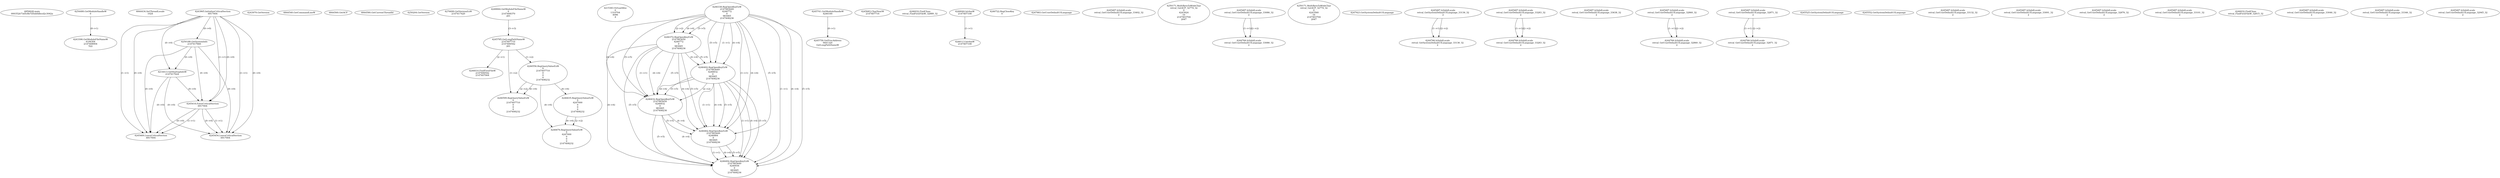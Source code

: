 // Global SCDG with merge call
digraph {
	0 [label="6850628.main
000352b73d5c8b7d5eb0dfecd2c3042a"]
	1 [label="4254480.GetModuleHandleW
0"]
	2 [label="6844434.SetThreadLocale
1024"]
	3 [label="4243965.InitializeCriticalSection
6917004"]
	4 [label="4243979.GetVersion
"]
	5 [label="4250188.GetSystemInfo
2147417660"]
	3 -> 5 [label="(0-->0)"]
	6 [label="6844540.GetCommandLineW
"]
	7 [label="4214413.GetStartupInfoW
2147417624"]
	3 -> 7 [label="(0-->0)"]
	5 -> 7 [label="(0-->0)"]
	8 [label="6844560.GetACP
"]
	9 [label="6844580.GetCurrentThreadId
"]
	10 [label="4250204.GetVersion
"]
	11 [label="4276690.GetVersionExW
2147417420"]
	12 [label="4243306.GetModuleFileNameW
4194304
2147408904
522"]
	1 -> 12 [label="(0-->1)"]
	13 [label="4248064.GetModuleFileNameW
0
2147408370
261"]
	14 [label="4215383.VirtualAlloc
0
1310704
4096
4"]
	15 [label="4246338.RegOpenKeyExW
2147483649
4246772
0
983065
2147408236"]
	16 [label="4246372.RegOpenKeyExW
2147483650
4246772
0
983065
2147408236"]
	15 -> 16 [label="(2-->2)"]
	15 -> 16 [label="(4-->4)"]
	15 -> 16 [label="(5-->5)"]
	17 [label="4245741.GetModuleHandleW
4246160"]
	18 [label="4245758.GetProcAddress
9441320
GetLongPathNameW"]
	17 -> 18 [label="(0-->1)"]
	19 [label="4245785.GetLongPathNameW
2147407710
2147406542
261"]
	13 -> 19 [label="(3-->3)"]
	20 [label="4245683.CharNextW
2147407716"]
	21 [label="4246014.FindFirstFileW
2147406542
2147407064"]
	19 -> 21 [label="(2-->1)"]
	22 [label="4246032.FindClose
retval_FindFirstFileW_32889_32"]
	23 [label="4246044.lstrlenW
2147407108"]
	24 [label="4246113.lstrlenW
2147407108"]
	23 -> 24 [label="(1-->1)"]
	25 [label="4246556.RegQueryValueExW
0
2147407710
0
0
0
2147408232"]
	19 -> 25 [label="(1-->2)"]
	26 [label="4246635.RegQueryValueExW
0
4247000
0
0
0
2147408232"]
	25 -> 26 [label="(6-->6)"]
	27 [label="4246722.RegCloseKey
0"]
	28 [label="4247883.GetUserDefaultUILanguage
"]
	29 [label="4245418.EnterCriticalSection
6917004"]
	3 -> 29 [label="(1-->1)"]
	3 -> 29 [label="(0-->0)"]
	5 -> 29 [label="(0-->0)"]
	7 -> 29 [label="(0-->0)"]
	30 [label="4245469.LeaveCriticalSection
6917004"]
	3 -> 30 [label="(1-->1)"]
	29 -> 30 [label="(1-->1)"]
	3 -> 30 [label="(0-->0)"]
	5 -> 30 [label="(0-->0)"]
	7 -> 30 [label="(0-->0)"]
	29 -> 30 [label="(0-->0)"]
	31 [label="4245487.IsValidLocale
retval_GetUserDefaultUILanguage_33402_32
2"]
	32 [label="4250171.MultiByteToWideChar
retval_GetACP_32774_32
0
4243924
10
2147403704
2047"]
	33 [label="4245487.IsValidLocale
retval_GetUserDefaultUILanguage_33086_32
2"]
	34 [label="4250171.MultiByteToWideChar
retval_GetACP_32774_32
0
4243560
16
2147403704
2047"]
	35 [label="4246402.RegOpenKeyExW
2147483649
4246832
0
983065
2147408236"]
	15 -> 35 [label="(1-->1)"]
	15 -> 35 [label="(4-->4)"]
	16 -> 35 [label="(4-->4)"]
	15 -> 35 [label="(5-->5)"]
	16 -> 35 [label="(5-->5)"]
	36 [label="4245454.LeaveCriticalSection
6917004"]
	3 -> 36 [label="(1-->1)"]
	29 -> 36 [label="(1-->1)"]
	3 -> 36 [label="(0-->0)"]
	5 -> 36 [label="(0-->0)"]
	7 -> 36 [label="(0-->0)"]
	29 -> 36 [label="(0-->0)"]
	37 [label="4247923.GetSystemDefaultUILanguage
"]
	38 [label="4245487.IsValidLocale
retval_GetSystemDefaultUILanguage_33136_32
2"]
	39 [label="4246432.RegOpenKeyExW
2147483650
4246832
0
983065
2147408236"]
	16 -> 39 [label="(1-->1)"]
	35 -> 39 [label="(2-->2)"]
	15 -> 39 [label="(4-->4)"]
	16 -> 39 [label="(4-->4)"]
	35 -> 39 [label="(4-->4)"]
	15 -> 39 [label="(5-->5)"]
	16 -> 39 [label="(5-->5)"]
	35 -> 39 [label="(5-->5)"]
	40 [label="4246462.RegOpenKeyExW
2147483649
4246884
0
983065
2147408236"]
	15 -> 40 [label="(1-->1)"]
	35 -> 40 [label="(1-->1)"]
	15 -> 40 [label="(4-->4)"]
	16 -> 40 [label="(4-->4)"]
	35 -> 40 [label="(4-->4)"]
	39 -> 40 [label="(4-->4)"]
	15 -> 40 [label="(5-->5)"]
	16 -> 40 [label="(5-->5)"]
	35 -> 40 [label="(5-->5)"]
	39 -> 40 [label="(5-->5)"]
	41 [label="4246492.RegOpenKeyExW
2147483649
4246936
0
983065
2147408236"]
	15 -> 41 [label="(1-->1)"]
	35 -> 41 [label="(1-->1)"]
	40 -> 41 [label="(1-->1)"]
	15 -> 41 [label="(4-->4)"]
	16 -> 41 [label="(4-->4)"]
	35 -> 41 [label="(4-->4)"]
	39 -> 41 [label="(4-->4)"]
	40 -> 41 [label="(4-->4)"]
	15 -> 41 [label="(5-->5)"]
	16 -> 41 [label="(5-->5)"]
	35 -> 41 [label="(5-->5)"]
	39 -> 41 [label="(5-->5)"]
	40 -> 41 [label="(5-->5)"]
	42 [label="4246599.RegQueryValueExW
0
2147407710
0
0
0
2147408232"]
	19 -> 42 [label="(1-->2)"]
	25 -> 42 [label="(2-->2)"]
	25 -> 42 [label="(6-->6)"]
	43 [label="4245487.IsValidLocale
retval_GetUserDefaultUILanguage_33283_32
2"]
	44 [label="4244766.IsValidLocale
retval_GetUserDefaultUILanguage_33283_32
2"]
	43 -> 44 [label="(1-->1)"]
	43 -> 44 [label="(2-->2)"]
	45 [label="4245487.IsValidLocale
retval_GetUserDefaultUILanguage_33638_32
2"]
	46 [label="4245487.IsValidLocale
retval_GetUserDefaultUILanguage_32860_32
2"]
	47 [label="4245487.IsValidLocale
retval_GetUserDefaultUILanguage_32871_32
2"]
	48 [label="4244766.IsValidLocale
retval_GetUserDefaultUILanguage_32860_32
2"]
	46 -> 48 [label="(1-->1)"]
	46 -> 48 [label="(2-->2)"]
	49 [label="4245525.GetSystemDefaultUILanguage
"]
	50 [label="4245552.GetSystemDefaultUILanguage
"]
	51 [label="4246676.RegQueryValueExW
0
4247000
0
0
0
2147408232"]
	26 -> 51 [label="(2-->2)"]
	25 -> 51 [label="(6-->6)"]
	26 -> 51 [label="(6-->6)"]
	52 [label="4245487.IsValidLocale
retval_GetUserDefaultUILanguage_33132_32
2"]
	53 [label="4245487.IsValidLocale
retval_GetUserDefaultUILanguage_33091_32
2"]
	54 [label="4245487.IsValidLocale
retval_GetUserDefaultUILanguage_32876_32
2"]
	55 [label="4244766.IsValidLocale
retval_GetUserDefaultUILanguage_33086_32
2"]
	33 -> 55 [label="(1-->1)"]
	33 -> 55 [label="(2-->2)"]
	56 [label="4245487.IsValidLocale
retval_GetUserDefaultUILanguage_33101_32
2"]
	57 [label="4244766.IsValidLocale
retval_GetUserDefaultUILanguage_32871_32
2"]
	47 -> 57 [label="(1-->1)"]
	47 -> 57 [label="(2-->2)"]
	58 [label="4246032.FindClose
retval_FindFirstFileW_32815_32"]
	59 [label="4245487.IsValidLocale
retval_GetUserDefaultUILanguage_33046_32
2"]
	60 [label="4245487.IsValidLocale
retval_GetUserDefaultUILanguage_33346_32
2"]
	61 [label="4245487.IsValidLocale
retval_GetUserDefaultUILanguage_32945_32
2"]
	62 [label="4244766.IsValidLocale
retval_GetSystemDefaultUILanguage_33136_32
2"]
	38 -> 62 [label="(1-->1)"]
	38 -> 62 [label="(2-->2)"]
}
